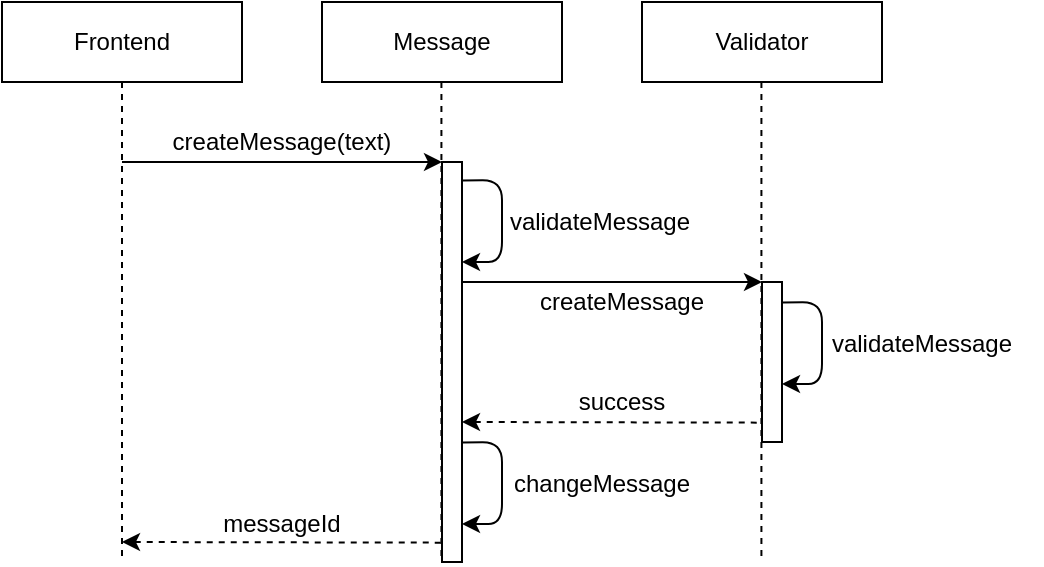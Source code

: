 <mxfile version="14.4.2" type="device"><diagram id="QYpIufrGHmUdxLz_3slS" name="Page-1"><mxGraphModel dx="813" dy="476" grid="1" gridSize="10" guides="1" tooltips="1" connect="1" arrows="1" fold="1" page="1" pageScale="1" pageWidth="827" pageHeight="1169" math="0" shadow="0"><root><mxCell id="0"/><mxCell id="1" parent="0"/><mxCell id="b-0dJTX7E1iV9aQbyJZJ-1" value="Frontend" style="rounded=0;whiteSpace=wrap;html=1;" vertex="1" parent="1"><mxGeometry x="120" y="160" width="120" height="40" as="geometry"/></mxCell><mxCell id="b-0dJTX7E1iV9aQbyJZJ-2" value="Message" style="rounded=0;whiteSpace=wrap;html=1;" vertex="1" parent="1"><mxGeometry x="280" y="160" width="120" height="40" as="geometry"/></mxCell><mxCell id="b-0dJTX7E1iV9aQbyJZJ-3" value="Validator" style="rounded=0;whiteSpace=wrap;html=1;" vertex="1" parent="1"><mxGeometry x="440" y="160" width="120" height="40" as="geometry"/></mxCell><mxCell id="b-0dJTX7E1iV9aQbyJZJ-4" value="" style="endArrow=none;dashed=1;html=1;exitX=0.5;exitY=1;exitDx=0;exitDy=0;" edge="1" parent="1" source="b-0dJTX7E1iV9aQbyJZJ-1"><mxGeometry width="50" height="50" relative="1" as="geometry"><mxPoint x="300" y="350" as="sourcePoint"/><mxPoint x="180" y="440" as="targetPoint"/></mxGeometry></mxCell><mxCell id="b-0dJTX7E1iV9aQbyJZJ-5" value="" style="endArrow=none;dashed=1;html=1;exitX=0.5;exitY=1;exitDx=0;exitDy=0;" edge="1" parent="1"><mxGeometry width="50" height="50" relative="1" as="geometry"><mxPoint x="339.71" y="200" as="sourcePoint"/><mxPoint x="339.71" y="440" as="targetPoint"/></mxGeometry></mxCell><mxCell id="b-0dJTX7E1iV9aQbyJZJ-6" value="" style="endArrow=none;dashed=1;html=1;exitX=0.5;exitY=1;exitDx=0;exitDy=0;" edge="1" parent="1"><mxGeometry width="50" height="50" relative="1" as="geometry"><mxPoint x="499.71" y="200" as="sourcePoint"/><mxPoint x="499.71" y="440" as="targetPoint"/></mxGeometry></mxCell><mxCell id="b-0dJTX7E1iV9aQbyJZJ-7" value="" style="rounded=0;whiteSpace=wrap;html=1;" vertex="1" parent="1"><mxGeometry x="340" y="240" width="10" height="200" as="geometry"/></mxCell><mxCell id="b-0dJTX7E1iV9aQbyJZJ-8" value="" style="endArrow=classic;html=1;entryX=0;entryY=0;entryDx=0;entryDy=0;" edge="1" parent="1" target="b-0dJTX7E1iV9aQbyJZJ-7"><mxGeometry width="50" height="50" relative="1" as="geometry"><mxPoint x="180" y="240" as="sourcePoint"/><mxPoint x="350" y="300" as="targetPoint"/></mxGeometry></mxCell><mxCell id="b-0dJTX7E1iV9aQbyJZJ-9" value="createMessage(text)" style="text;html=1;strokeColor=none;fillColor=none;align=center;verticalAlign=middle;whiteSpace=wrap;rounded=0;" vertex="1" parent="1"><mxGeometry x="200" y="220" width="120" height="20" as="geometry"/></mxCell><mxCell id="b-0dJTX7E1iV9aQbyJZJ-10" value="" style="endArrow=classic;html=1;exitX=1.043;exitY=0.046;exitDx=0;exitDy=0;exitPerimeter=0;" edge="1" parent="1" source="b-0dJTX7E1iV9aQbyJZJ-7"><mxGeometry width="50" height="50" relative="1" as="geometry"><mxPoint x="300" y="370" as="sourcePoint"/><mxPoint x="350" y="290" as="targetPoint"/><Array as="points"><mxPoint x="370" y="249"/><mxPoint x="370" y="290"/></Array></mxGeometry></mxCell><mxCell id="b-0dJTX7E1iV9aQbyJZJ-11" value="validateMessage" style="text;html=1;strokeColor=none;fillColor=none;align=center;verticalAlign=middle;whiteSpace=wrap;rounded=0;" vertex="1" parent="1"><mxGeometry x="359" y="260" width="120" height="20" as="geometry"/></mxCell><mxCell id="b-0dJTX7E1iV9aQbyJZJ-12" value="" style="rounded=0;whiteSpace=wrap;html=1;" vertex="1" parent="1"><mxGeometry x="500" y="300" width="10" height="80" as="geometry"/></mxCell><mxCell id="b-0dJTX7E1iV9aQbyJZJ-13" value="" style="endArrow=classic;html=1;entryX=0;entryY=0;entryDx=0;entryDy=0;" edge="1" parent="1" target="b-0dJTX7E1iV9aQbyJZJ-12"><mxGeometry width="50" height="50" relative="1" as="geometry"><mxPoint x="350" y="300" as="sourcePoint"/><mxPoint x="350" y="320" as="targetPoint"/></mxGeometry></mxCell><mxCell id="b-0dJTX7E1iV9aQbyJZJ-14" value="createMessage" style="text;html=1;strokeColor=none;fillColor=none;align=center;verticalAlign=middle;whiteSpace=wrap;rounded=0;" vertex="1" parent="1"><mxGeometry x="370" y="300" width="120" height="20" as="geometry"/></mxCell><mxCell id="b-0dJTX7E1iV9aQbyJZJ-15" value="" style="endArrow=classic;html=1;exitX=1.043;exitY=0.046;exitDx=0;exitDy=0;exitPerimeter=0;" edge="1" parent="1"><mxGeometry width="50" height="50" relative="1" as="geometry"><mxPoint x="510.43" y="310.2" as="sourcePoint"/><mxPoint x="510" y="351" as="targetPoint"/><Array as="points"><mxPoint x="530" y="310"/><mxPoint x="530" y="351"/></Array></mxGeometry></mxCell><mxCell id="b-0dJTX7E1iV9aQbyJZJ-16" value="validateMessage" style="text;html=1;strokeColor=none;fillColor=none;align=center;verticalAlign=middle;whiteSpace=wrap;rounded=0;" vertex="1" parent="1"><mxGeometry x="520" y="321" width="120" height="20" as="geometry"/></mxCell><mxCell id="b-0dJTX7E1iV9aQbyJZJ-17" value="" style="endArrow=none;dashed=1;html=1;entryX=-0.043;entryY=0.879;entryDx=0;entryDy=0;entryPerimeter=0;startArrow=classic;startFill=1;" edge="1" parent="1" target="b-0dJTX7E1iV9aQbyJZJ-12"><mxGeometry width="50" height="50" relative="1" as="geometry"><mxPoint x="350" y="370" as="sourcePoint"/><mxPoint x="350" y="320" as="targetPoint"/></mxGeometry></mxCell><mxCell id="b-0dJTX7E1iV9aQbyJZJ-18" value="success" style="text;html=1;strokeColor=none;fillColor=none;align=center;verticalAlign=middle;whiteSpace=wrap;rounded=0;" vertex="1" parent="1"><mxGeometry x="370" y="350" width="120" height="20" as="geometry"/></mxCell><mxCell id="b-0dJTX7E1iV9aQbyJZJ-19" value="" style="endArrow=classic;html=1;exitX=1.043;exitY=0.046;exitDx=0;exitDy=0;exitPerimeter=0;" edge="1" parent="1"><mxGeometry width="50" height="50" relative="1" as="geometry"><mxPoint x="350.43" y="380.2" as="sourcePoint"/><mxPoint x="350" y="421" as="targetPoint"/><Array as="points"><mxPoint x="370" y="380"/><mxPoint x="370" y="421"/></Array></mxGeometry></mxCell><mxCell id="b-0dJTX7E1iV9aQbyJZJ-20" value="changeMessage" style="text;html=1;strokeColor=none;fillColor=none;align=center;verticalAlign=middle;whiteSpace=wrap;rounded=0;" vertex="1" parent="1"><mxGeometry x="360" y="391" width="120" height="20" as="geometry"/></mxCell><mxCell id="b-0dJTX7E1iV9aQbyJZJ-21" value="" style="endArrow=none;dashed=1;html=1;entryX=-0.043;entryY=0.879;entryDx=0;entryDy=0;entryPerimeter=0;startArrow=classic;startFill=1;" edge="1" parent="1"><mxGeometry width="50" height="50" relative="1" as="geometry"><mxPoint x="180" y="430" as="sourcePoint"/><mxPoint x="340.0" y="430.32" as="targetPoint"/></mxGeometry></mxCell><mxCell id="b-0dJTX7E1iV9aQbyJZJ-22" value="messageId" style="text;html=1;strokeColor=none;fillColor=none;align=center;verticalAlign=middle;whiteSpace=wrap;rounded=0;" vertex="1" parent="1"><mxGeometry x="200" y="411" width="120" height="20" as="geometry"/></mxCell></root></mxGraphModel></diagram></mxfile>